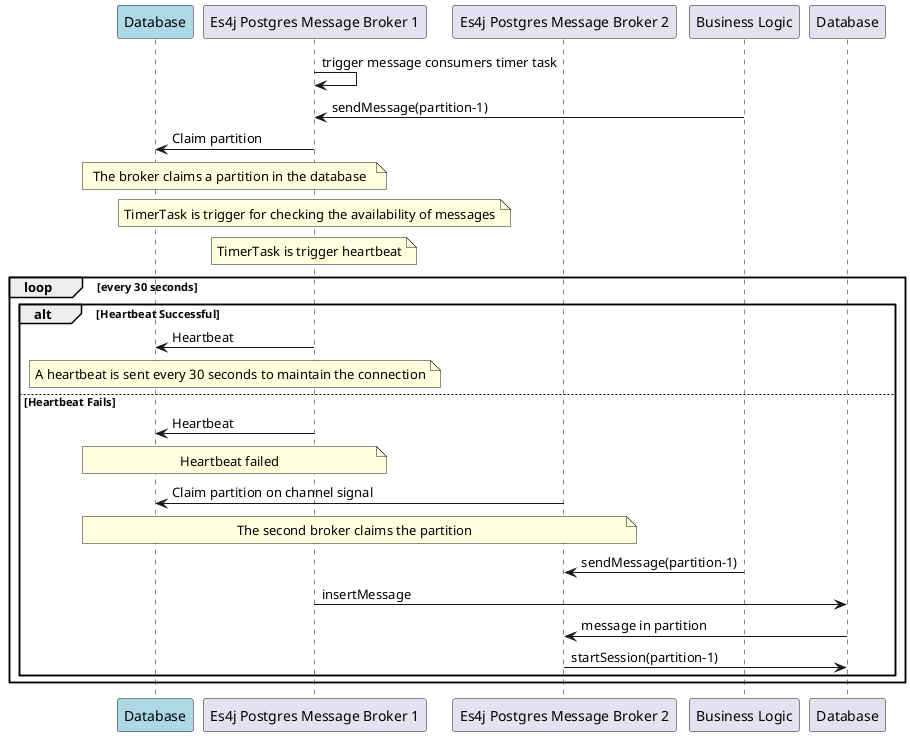 @startuml
participant "Database" as D #LightBlue
participant "Es4j Postgres Message Broker 1" as EPMB1
participant "Es4j Postgres Message Broker 2" as EPMB2
participant "Business Logic" as C4
"EPMB1" -> "EPMB1": trigger message consumers timer task
C4 -> "EPMB1": sendMessage(partition-1)
EPMB1 -> D : Claim partition
note over EPMB1, D: The broker claims a partition in the database
note over EPMB1: TimerTask is trigger for checking the availability of messages
note over EPMB1: TimerTask is trigger heartbeat


loop every 30 seconds
    alt Heartbeat Successful
        EPMB1 -> D : Heartbeat
        note over EPMB1, D: A heartbeat is sent every 30 seconds to maintain the connection
    else Heartbeat Fails
        EPMB1 -> D : Heartbeat
        note over EPMB1, D: Heartbeat failed

        EPMB2 -> D : Claim partition on channel signal
        note over EPMB2, D: The second broker claims the partition
        C4 -> EPMB2 : sendMessage(partition-1)
        "EPMB1" -> "Database": insertMessage
        "Database" -> EPMB2: message in partition
        EPMB2 -> "Database": startSession(partition-1)
    end
end loop
@enduml
